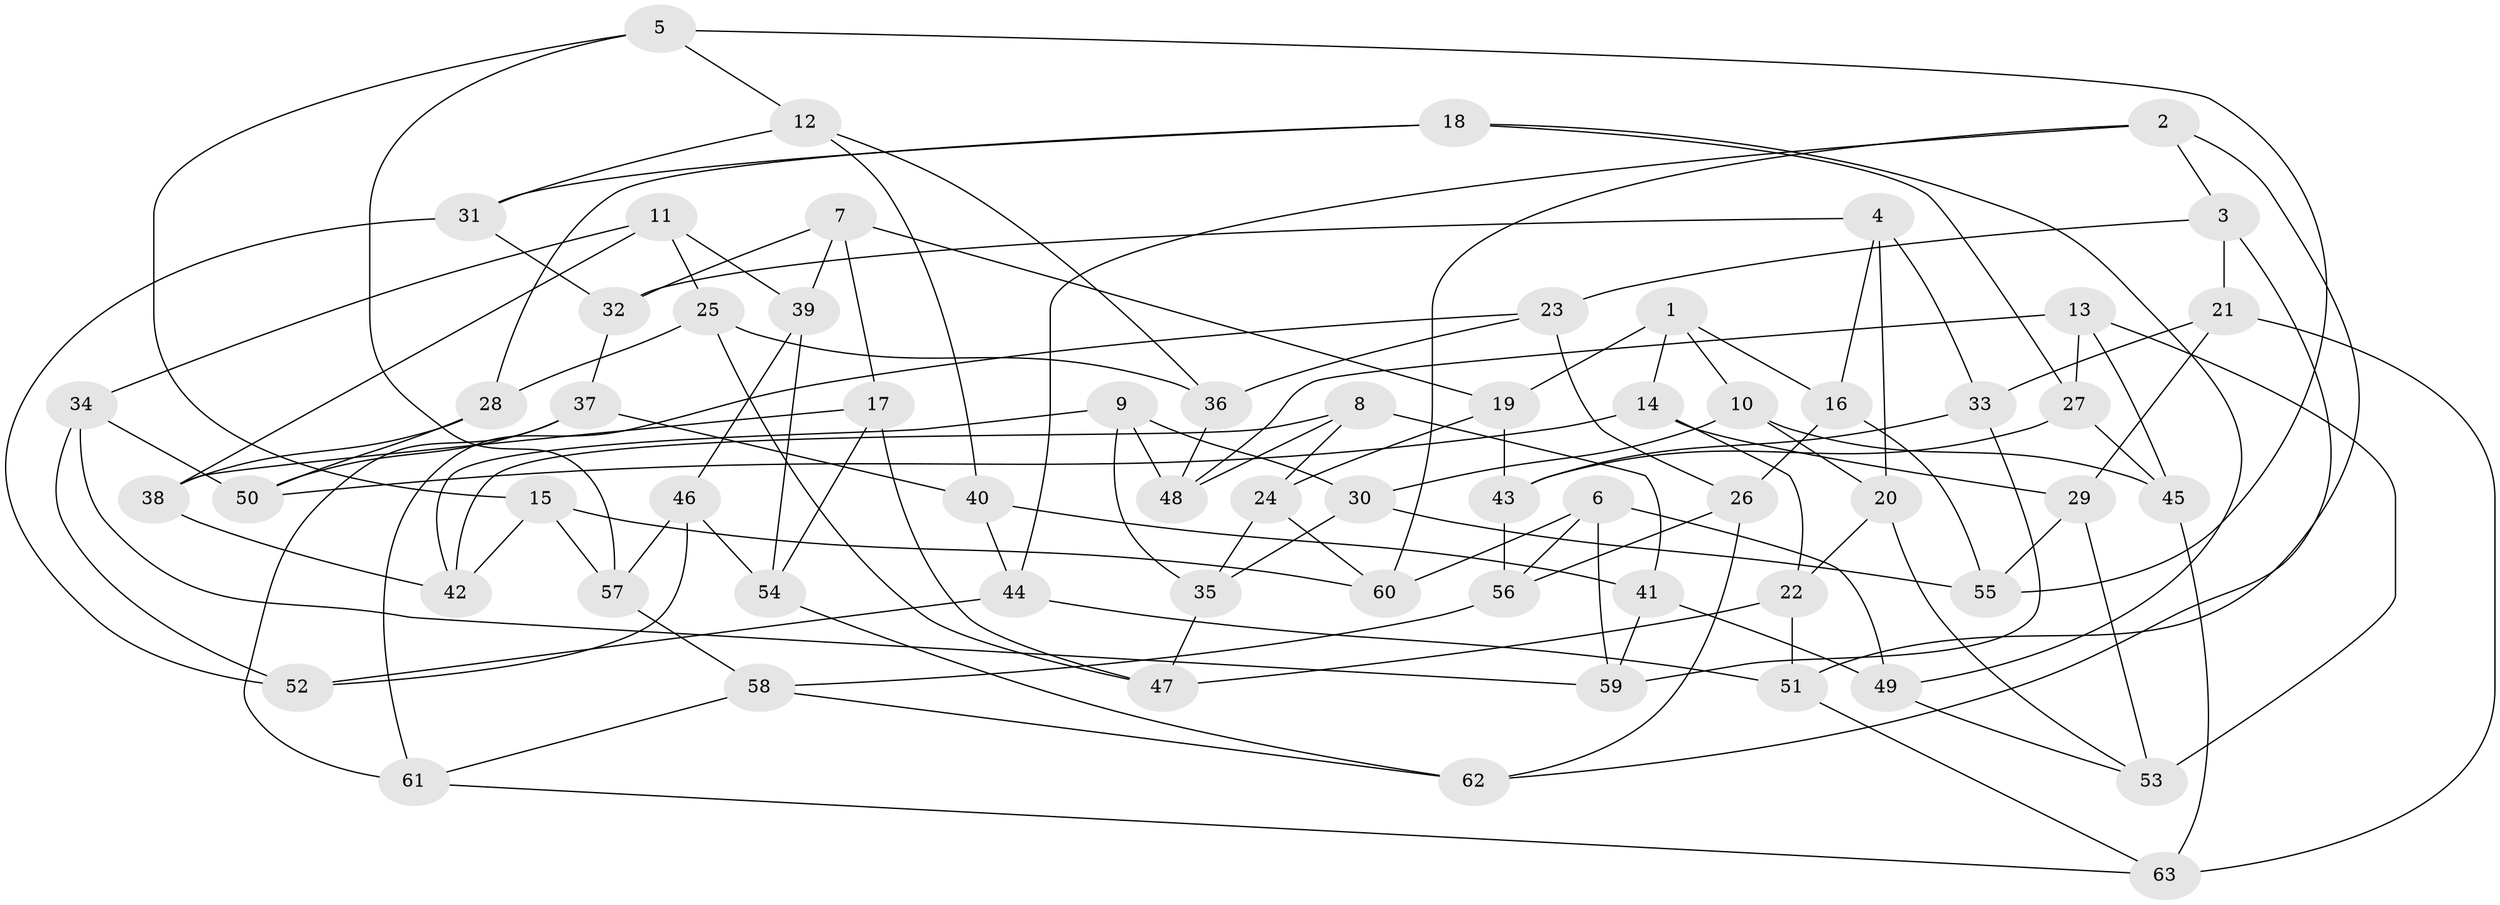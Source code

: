 // coarse degree distribution, {5: 0.3076923076923077, 6: 0.3076923076923077, 8: 0.11538461538461539, 7: 0.07692307692307693, 4: 0.19230769230769232}
// Generated by graph-tools (version 1.1) at 2025/38/03/04/25 23:38:15]
// undirected, 63 vertices, 126 edges
graph export_dot {
  node [color=gray90,style=filled];
  1;
  2;
  3;
  4;
  5;
  6;
  7;
  8;
  9;
  10;
  11;
  12;
  13;
  14;
  15;
  16;
  17;
  18;
  19;
  20;
  21;
  22;
  23;
  24;
  25;
  26;
  27;
  28;
  29;
  30;
  31;
  32;
  33;
  34;
  35;
  36;
  37;
  38;
  39;
  40;
  41;
  42;
  43;
  44;
  45;
  46;
  47;
  48;
  49;
  50;
  51;
  52;
  53;
  54;
  55;
  56;
  57;
  58;
  59;
  60;
  61;
  62;
  63;
  1 -- 16;
  1 -- 14;
  1 -- 19;
  1 -- 10;
  2 -- 60;
  2 -- 3;
  2 -- 51;
  2 -- 44;
  3 -- 23;
  3 -- 21;
  3 -- 62;
  4 -- 32;
  4 -- 16;
  4 -- 33;
  4 -- 20;
  5 -- 57;
  5 -- 15;
  5 -- 12;
  5 -- 55;
  6 -- 59;
  6 -- 49;
  6 -- 60;
  6 -- 56;
  7 -- 17;
  7 -- 19;
  7 -- 32;
  7 -- 39;
  8 -- 48;
  8 -- 41;
  8 -- 24;
  8 -- 42;
  9 -- 42;
  9 -- 30;
  9 -- 35;
  9 -- 48;
  10 -- 30;
  10 -- 45;
  10 -- 20;
  11 -- 39;
  11 -- 25;
  11 -- 34;
  11 -- 38;
  12 -- 31;
  12 -- 36;
  12 -- 40;
  13 -- 48;
  13 -- 53;
  13 -- 45;
  13 -- 27;
  14 -- 50;
  14 -- 29;
  14 -- 22;
  15 -- 42;
  15 -- 57;
  15 -- 60;
  16 -- 55;
  16 -- 26;
  17 -- 54;
  17 -- 38;
  17 -- 47;
  18 -- 31;
  18 -- 28;
  18 -- 27;
  18 -- 49;
  19 -- 43;
  19 -- 24;
  20 -- 22;
  20 -- 53;
  21 -- 29;
  21 -- 33;
  21 -- 63;
  22 -- 47;
  22 -- 51;
  23 -- 36;
  23 -- 26;
  23 -- 61;
  24 -- 35;
  24 -- 60;
  25 -- 28;
  25 -- 47;
  25 -- 36;
  26 -- 56;
  26 -- 62;
  27 -- 43;
  27 -- 45;
  28 -- 38;
  28 -- 50;
  29 -- 53;
  29 -- 55;
  30 -- 35;
  30 -- 55;
  31 -- 32;
  31 -- 52;
  32 -- 37;
  33 -- 43;
  33 -- 59;
  34 -- 59;
  34 -- 50;
  34 -- 52;
  35 -- 47;
  36 -- 48;
  37 -- 40;
  37 -- 50;
  37 -- 61;
  38 -- 42;
  39 -- 46;
  39 -- 54;
  40 -- 44;
  40 -- 41;
  41 -- 59;
  41 -- 49;
  43 -- 56;
  44 -- 52;
  44 -- 51;
  45 -- 63;
  46 -- 52;
  46 -- 54;
  46 -- 57;
  49 -- 53;
  51 -- 63;
  54 -- 62;
  56 -- 58;
  57 -- 58;
  58 -- 61;
  58 -- 62;
  61 -- 63;
}
